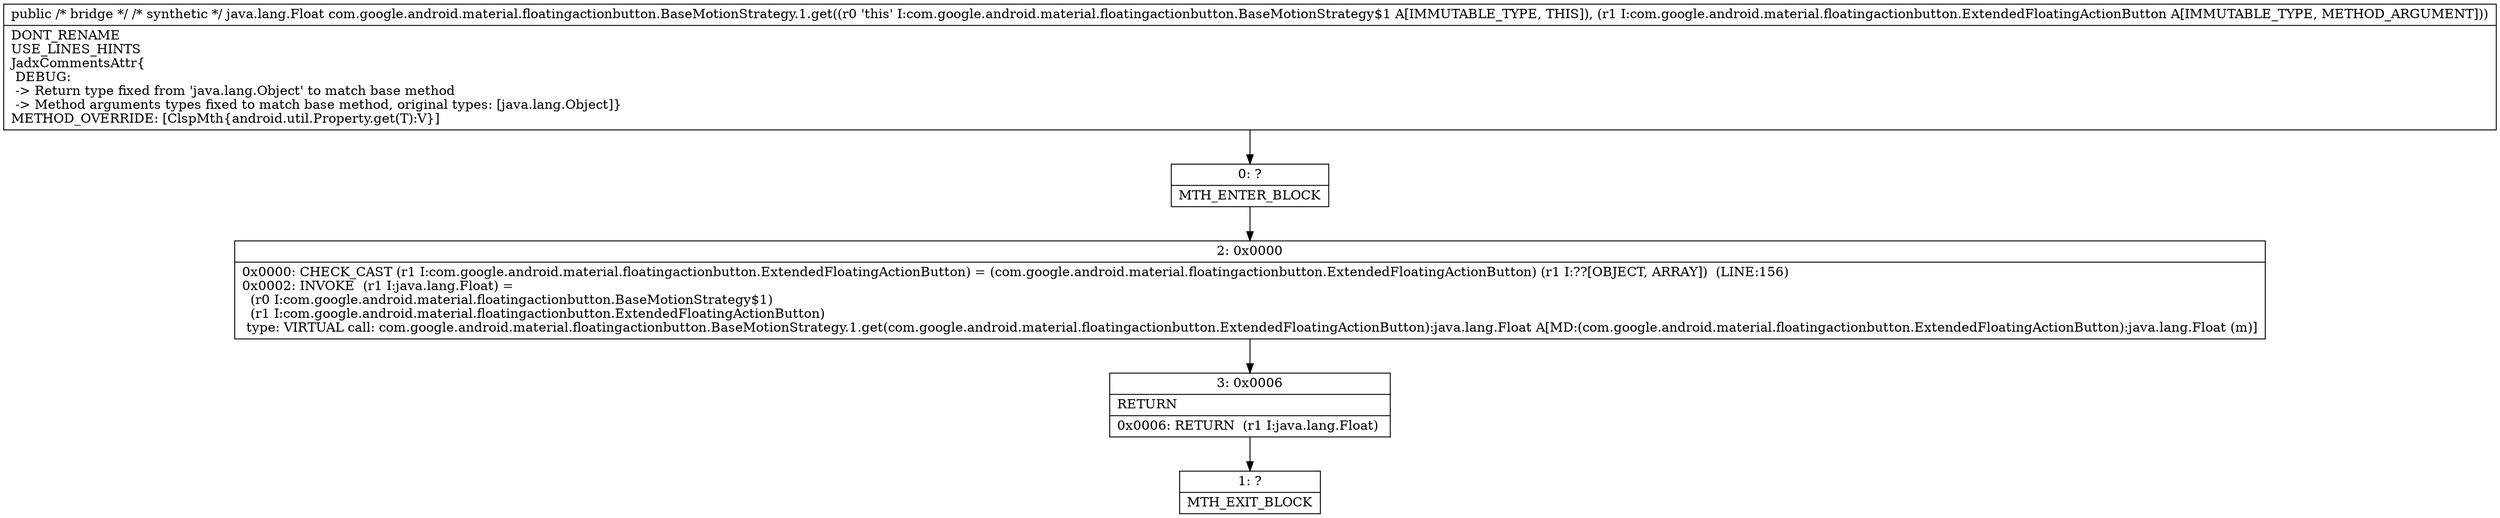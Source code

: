 digraph "CFG forcom.google.android.material.floatingactionbutton.BaseMotionStrategy.1.get(Ljava\/lang\/Object;)Ljava\/lang\/Object;" {
Node_0 [shape=record,label="{0\:\ ?|MTH_ENTER_BLOCK\l}"];
Node_2 [shape=record,label="{2\:\ 0x0000|0x0000: CHECK_CAST (r1 I:com.google.android.material.floatingactionbutton.ExtendedFloatingActionButton) = (com.google.android.material.floatingactionbutton.ExtendedFloatingActionButton) (r1 I:??[OBJECT, ARRAY])  (LINE:156)\l0x0002: INVOKE  (r1 I:java.lang.Float) = \l  (r0 I:com.google.android.material.floatingactionbutton.BaseMotionStrategy$1)\l  (r1 I:com.google.android.material.floatingactionbutton.ExtendedFloatingActionButton)\l type: VIRTUAL call: com.google.android.material.floatingactionbutton.BaseMotionStrategy.1.get(com.google.android.material.floatingactionbutton.ExtendedFloatingActionButton):java.lang.Float A[MD:(com.google.android.material.floatingactionbutton.ExtendedFloatingActionButton):java.lang.Float (m)]\l}"];
Node_3 [shape=record,label="{3\:\ 0x0006|RETURN\l|0x0006: RETURN  (r1 I:java.lang.Float) \l}"];
Node_1 [shape=record,label="{1\:\ ?|MTH_EXIT_BLOCK\l}"];
MethodNode[shape=record,label="{public \/* bridge *\/ \/* synthetic *\/ java.lang.Float com.google.android.material.floatingactionbutton.BaseMotionStrategy.1.get((r0 'this' I:com.google.android.material.floatingactionbutton.BaseMotionStrategy$1 A[IMMUTABLE_TYPE, THIS]), (r1 I:com.google.android.material.floatingactionbutton.ExtendedFloatingActionButton A[IMMUTABLE_TYPE, METHOD_ARGUMENT]))  | DONT_RENAME\lUSE_LINES_HINTS\lJadxCommentsAttr\{\l DEBUG: \l \-\> Return type fixed from 'java.lang.Object' to match base method\l \-\> Method arguments types fixed to match base method, original types: [java.lang.Object]\}\lMETHOD_OVERRIDE: [ClspMth\{android.util.Property.get(T):V\}]\l}"];
MethodNode -> Node_0;Node_0 -> Node_2;
Node_2 -> Node_3;
Node_3 -> Node_1;
}

